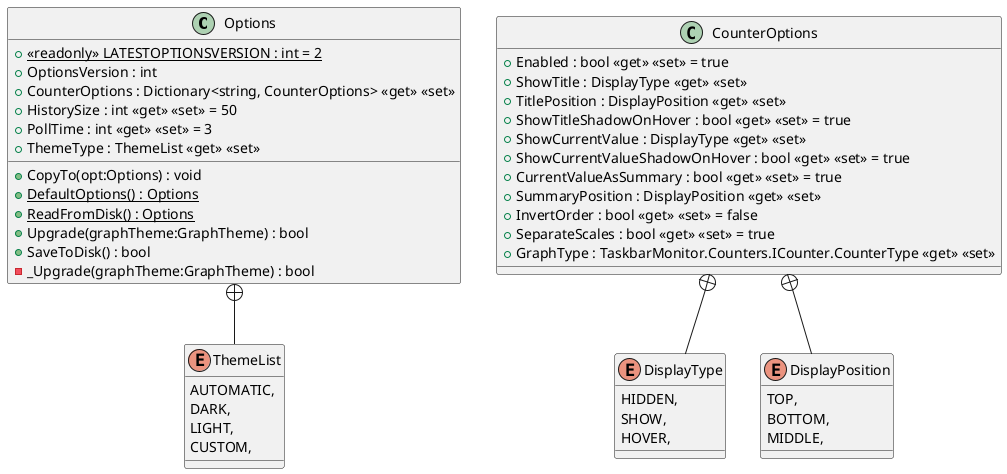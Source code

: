 @startuml
class Options {
    + {static} <<readonly>> LATESTOPTIONSVERSION : int = 2
    + OptionsVersion : int
    + CounterOptions : Dictionary<string, CounterOptions> <<get>> <<set>>
    + HistorySize : int <<get>> <<set>> = 50
    + PollTime : int <<get>> <<set>> = 3
    + ThemeType : ThemeList <<get>> <<set>>
    + CopyTo(opt:Options) : void
    + {static} DefaultOptions() : Options
    + {static} ReadFromDisk() : Options
    + Upgrade(graphTheme:GraphTheme) : bool
    + SaveToDisk() : bool
    - _Upgrade(graphTheme:GraphTheme) : bool
}
class CounterOptions {
    + Enabled : bool <<get>> <<set>> = true
    + ShowTitle : DisplayType <<get>> <<set>>
    + TitlePosition : DisplayPosition <<get>> <<set>>
    + ShowTitleShadowOnHover : bool <<get>> <<set>> = true
    + ShowCurrentValue : DisplayType <<get>> <<set>>
    + ShowCurrentValueShadowOnHover : bool <<get>> <<set>> = true
    + CurrentValueAsSummary : bool <<get>> <<set>> = true
    + SummaryPosition : DisplayPosition <<get>> <<set>>
    + InvertOrder : bool <<get>> <<set>> = false
    + SeparateScales : bool <<get>> <<set>> = true
    + GraphType : TaskbarMonitor.Counters.ICounter.CounterType <<get>> <<set>>
}
enum ThemeList {
    AUTOMATIC,
    DARK,
    LIGHT,
    CUSTOM,
}
enum DisplayType {
    HIDDEN,
    SHOW,
    HOVER,
}
enum DisplayPosition {
    TOP,
    BOTTOM,
    MIDDLE,
}
Options +-- ThemeList
CounterOptions +-- DisplayType
CounterOptions +-- DisplayPosition
@enduml
